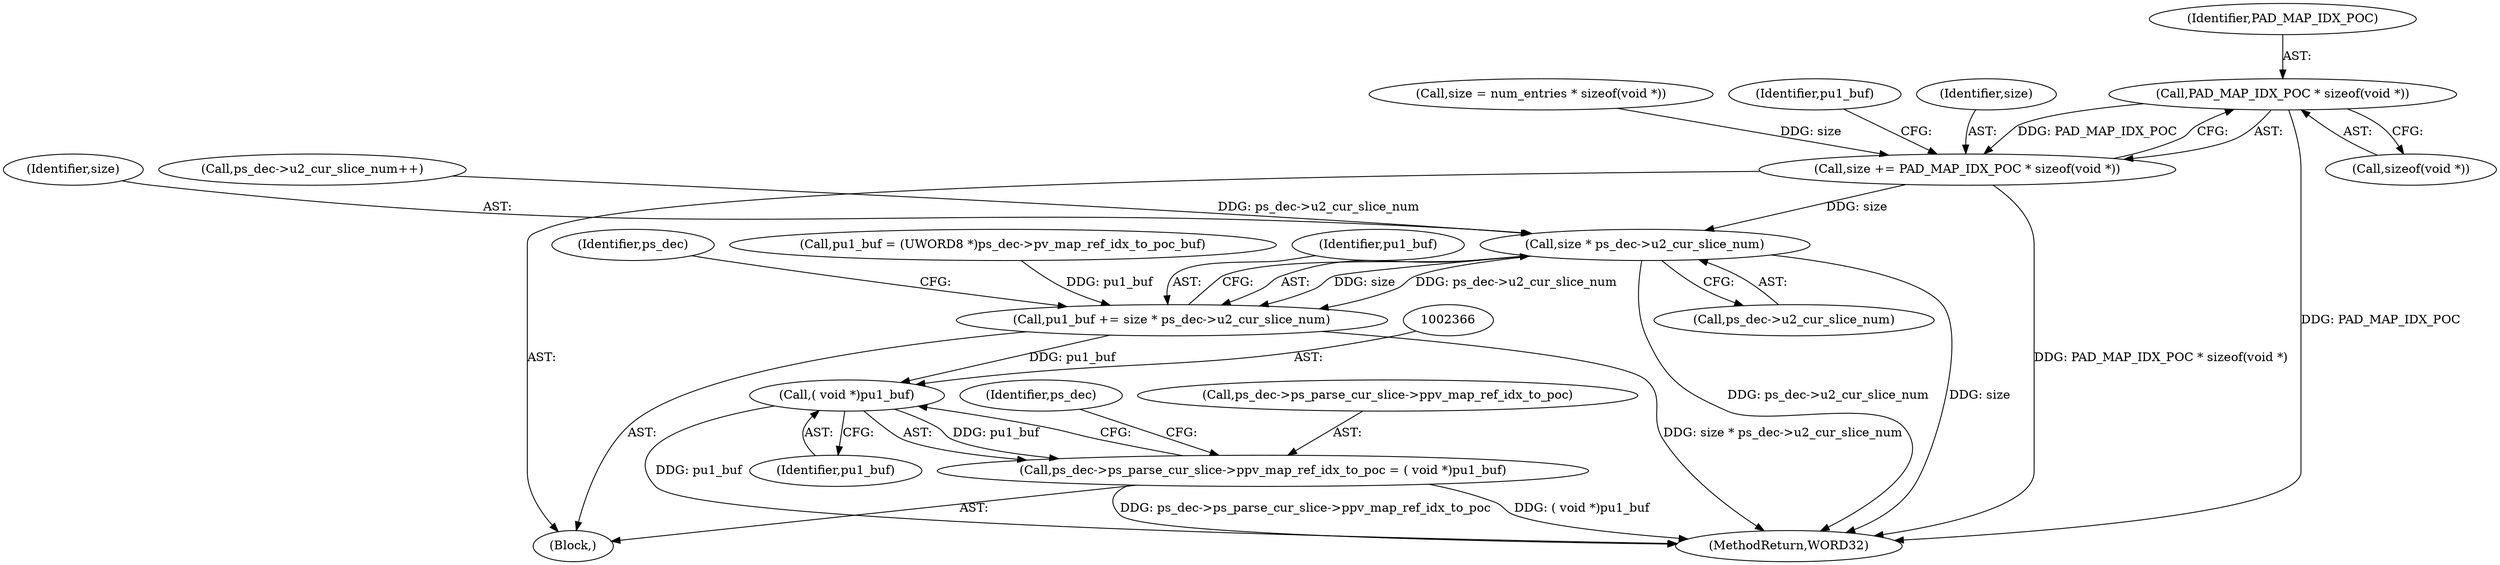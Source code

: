 digraph "0_Android_9a00f562a612d56e7b2b989d168647db900ba6cf_0@API" {
"1002341" [label="(Call,PAD_MAP_IDX_POC * sizeof(void *))"];
"1002339" [label="(Call,size += PAD_MAP_IDX_POC * sizeof(void *))"];
"1002354" [label="(Call,size * ps_dec->u2_cur_slice_num)"];
"1002352" [label="(Call,pu1_buf += size * ps_dec->u2_cur_slice_num)"];
"1002365" [label="(Call,( void *)pu1_buf)"];
"1002359" [label="(Call,ps_dec->ps_parse_cur_slice->ppv_map_ref_idx_to_poc = ( void *)pu1_buf)"];
"1002333" [label="(Call,size = num_entries * sizeof(void *))"];
"1002356" [label="(Call,ps_dec->u2_cur_slice_num)"];
"1002355" [label="(Identifier,size)"];
"1002352" [label="(Call,pu1_buf += size * ps_dec->u2_cur_slice_num)"];
"1002346" [label="(Identifier,pu1_buf)"];
"1002568" [label="(MethodReturn,WORD32)"];
"1002340" [label="(Identifier,size)"];
"1002362" [label="(Identifier,ps_dec)"];
"1002370" [label="(Identifier,ps_dec)"];
"1002339" [label="(Call,size += PAD_MAP_IDX_POC * sizeof(void *))"];
"1002313" [label="(Block,)"];
"1002367" [label="(Identifier,pu1_buf)"];
"1002360" [label="(Call,ps_dec->ps_parse_cur_slice->ppv_map_ref_idx_to_poc)"];
"1002345" [label="(Call,pu1_buf = (UWORD8 *)ps_dec->pv_map_ref_idx_to_poc_buf)"];
"1002365" [label="(Call,( void *)pu1_buf)"];
"1002341" [label="(Call,PAD_MAP_IDX_POC * sizeof(void *))"];
"1002359" [label="(Call,ps_dec->ps_parse_cur_slice->ppv_map_ref_idx_to_poc = ( void *)pu1_buf)"];
"1001152" [label="(Call,ps_dec->u2_cur_slice_num++)"];
"1002353" [label="(Identifier,pu1_buf)"];
"1002343" [label="(Call,sizeof(void *))"];
"1002342" [label="(Identifier,PAD_MAP_IDX_POC)"];
"1002354" [label="(Call,size * ps_dec->u2_cur_slice_num)"];
"1002341" -> "1002339"  [label="AST: "];
"1002341" -> "1002343"  [label="CFG: "];
"1002342" -> "1002341"  [label="AST: "];
"1002343" -> "1002341"  [label="AST: "];
"1002339" -> "1002341"  [label="CFG: "];
"1002341" -> "1002568"  [label="DDG: PAD_MAP_IDX_POC"];
"1002341" -> "1002339"  [label="DDG: PAD_MAP_IDX_POC"];
"1002339" -> "1002313"  [label="AST: "];
"1002340" -> "1002339"  [label="AST: "];
"1002346" -> "1002339"  [label="CFG: "];
"1002339" -> "1002568"  [label="DDG: PAD_MAP_IDX_POC * sizeof(void *)"];
"1002333" -> "1002339"  [label="DDG: size"];
"1002339" -> "1002354"  [label="DDG: size"];
"1002354" -> "1002352"  [label="AST: "];
"1002354" -> "1002356"  [label="CFG: "];
"1002355" -> "1002354"  [label="AST: "];
"1002356" -> "1002354"  [label="AST: "];
"1002352" -> "1002354"  [label="CFG: "];
"1002354" -> "1002568"  [label="DDG: ps_dec->u2_cur_slice_num"];
"1002354" -> "1002568"  [label="DDG: size"];
"1002354" -> "1002352"  [label="DDG: size"];
"1002354" -> "1002352"  [label="DDG: ps_dec->u2_cur_slice_num"];
"1001152" -> "1002354"  [label="DDG: ps_dec->u2_cur_slice_num"];
"1002352" -> "1002313"  [label="AST: "];
"1002353" -> "1002352"  [label="AST: "];
"1002362" -> "1002352"  [label="CFG: "];
"1002352" -> "1002568"  [label="DDG: size * ps_dec->u2_cur_slice_num"];
"1002345" -> "1002352"  [label="DDG: pu1_buf"];
"1002352" -> "1002365"  [label="DDG: pu1_buf"];
"1002365" -> "1002359"  [label="AST: "];
"1002365" -> "1002367"  [label="CFG: "];
"1002366" -> "1002365"  [label="AST: "];
"1002367" -> "1002365"  [label="AST: "];
"1002359" -> "1002365"  [label="CFG: "];
"1002365" -> "1002568"  [label="DDG: pu1_buf"];
"1002365" -> "1002359"  [label="DDG: pu1_buf"];
"1002359" -> "1002313"  [label="AST: "];
"1002360" -> "1002359"  [label="AST: "];
"1002370" -> "1002359"  [label="CFG: "];
"1002359" -> "1002568"  [label="DDG: ( void *)pu1_buf"];
"1002359" -> "1002568"  [label="DDG: ps_dec->ps_parse_cur_slice->ppv_map_ref_idx_to_poc"];
}
